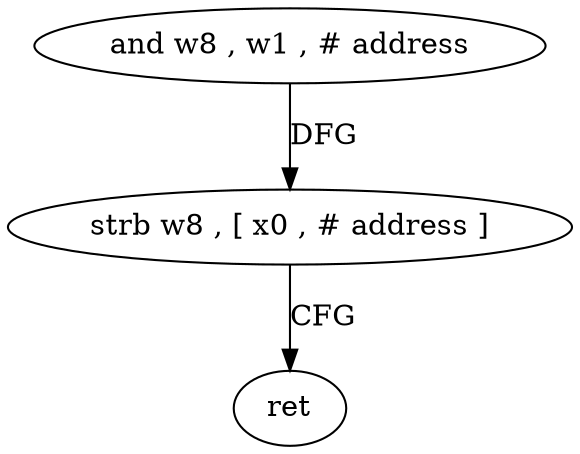 digraph "func" {
"109404" [label = "and w8 , w1 , # address" ]
"109408" [label = "strb w8 , [ x0 , # address ]" ]
"109412" [label = "ret" ]
"109404" -> "109408" [ label = "DFG" ]
"109408" -> "109412" [ label = "CFG" ]
}
